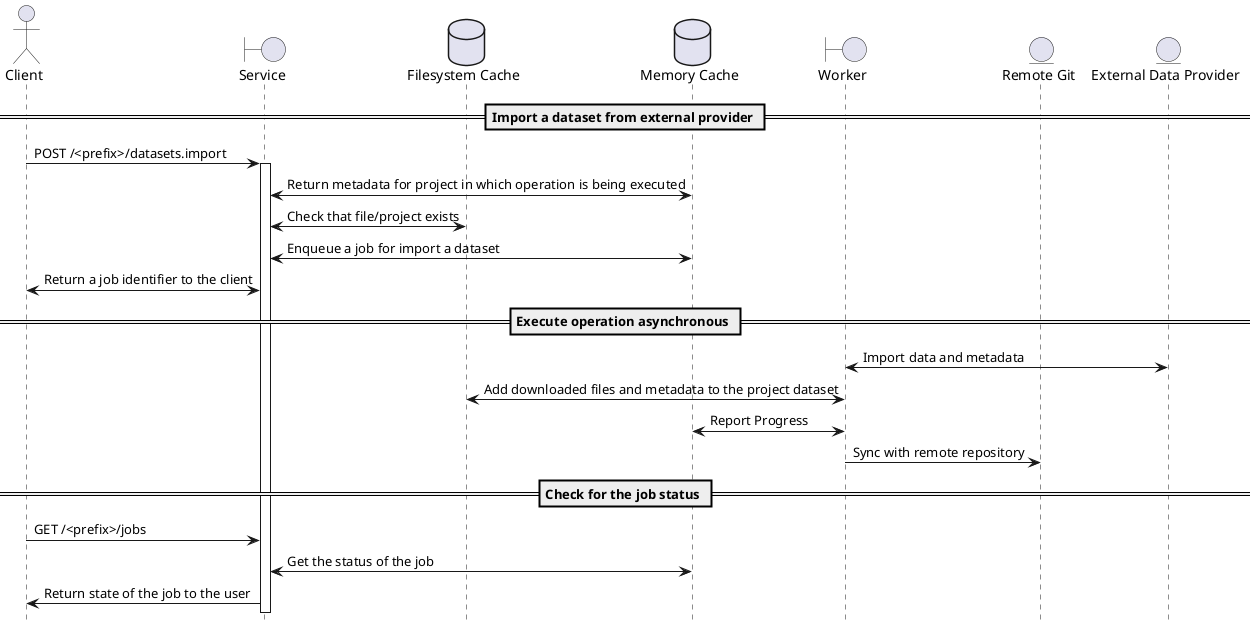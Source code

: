     @startuml
    hide footbox
    skinparam shadowing false

    actor Client
    boundary Service
    database "Filesystem Cache" as Filesystem
    database "Memory Cache" as Cache
    boundary Worker
    entity "Remote Git" as Git
    entity "External Data Provider" as Web

    == Import a dataset from external provider ==
    Client->Service: POST /<prefix>/datasets.import
    activate Service

    Service<->Cache: Return metadata for project in which operation is being executed
    Service<->Filesystem: Check that file/project exists
    Service<->Cache: Enqueue a job for import a dataset
    Service<->Client: Return a job identifier to the client

    == Execute operation asynchronous ==
    Worker<->Web: Import data and metadata
    Worker<->Filesystem: Add downloaded files and metadata to the project dataset
    Worker<->Cache: Report Progress
    Worker->Git: Sync with remote repository

    == Check for the job status ==
    Client->Service: GET /<prefix>/jobs
    Service<->Cache: Get the status of the job
    Service->Client: Return state of the job to the user

    @enduml
